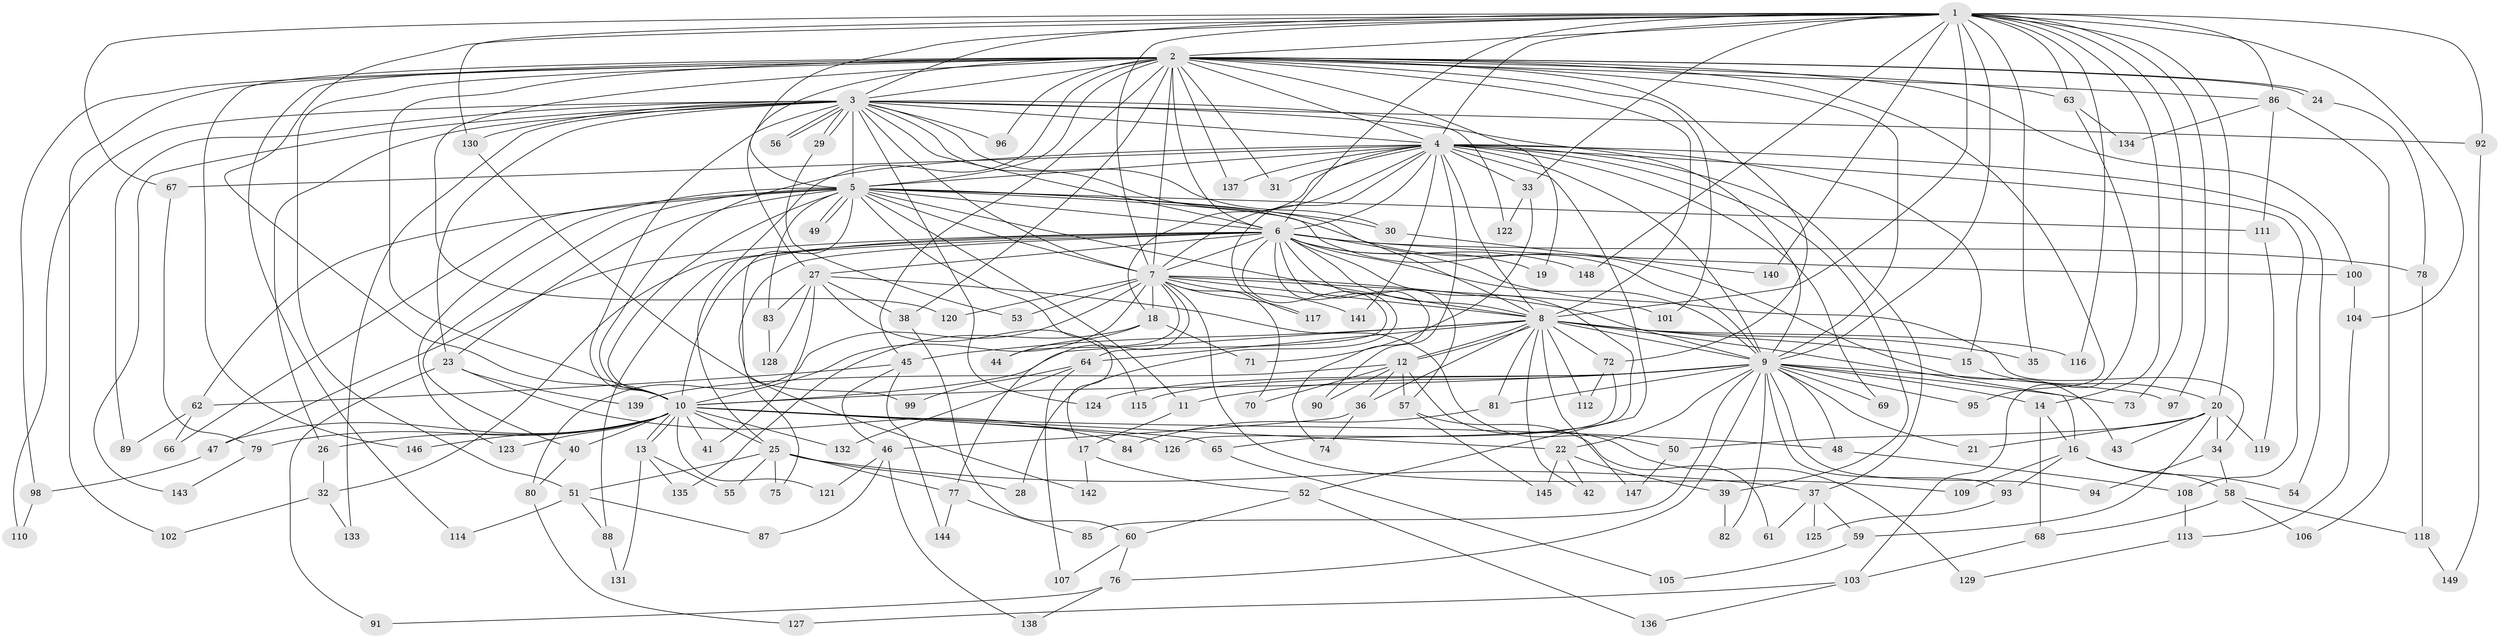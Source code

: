 // coarse degree distribution, {25: 0.022727272727272728, 2: 0.5227272727272727, 1: 0.3409090909090909, 3: 0.045454545454545456, 16: 0.022727272727272728, 6: 0.022727272727272728, 26: 0.022727272727272728}
// Generated by graph-tools (version 1.1) at 2025/49/03/04/25 21:49:05]
// undirected, 149 vertices, 323 edges
graph export_dot {
graph [start="1"]
  node [color=gray90,style=filled];
  1;
  2;
  3;
  4;
  5;
  6;
  7;
  8;
  9;
  10;
  11;
  12;
  13;
  14;
  15;
  16;
  17;
  18;
  19;
  20;
  21;
  22;
  23;
  24;
  25;
  26;
  27;
  28;
  29;
  30;
  31;
  32;
  33;
  34;
  35;
  36;
  37;
  38;
  39;
  40;
  41;
  42;
  43;
  44;
  45;
  46;
  47;
  48;
  49;
  50;
  51;
  52;
  53;
  54;
  55;
  56;
  57;
  58;
  59;
  60;
  61;
  62;
  63;
  64;
  65;
  66;
  67;
  68;
  69;
  70;
  71;
  72;
  73;
  74;
  75;
  76;
  77;
  78;
  79;
  80;
  81;
  82;
  83;
  84;
  85;
  86;
  87;
  88;
  89;
  90;
  91;
  92;
  93;
  94;
  95;
  96;
  97;
  98;
  99;
  100;
  101;
  102;
  103;
  104;
  105;
  106;
  107;
  108;
  109;
  110;
  111;
  112;
  113;
  114;
  115;
  116;
  117;
  118;
  119;
  120;
  121;
  122;
  123;
  124;
  125;
  126;
  127;
  128;
  129;
  130;
  131;
  132;
  133;
  134;
  135;
  136;
  137;
  138;
  139;
  140;
  141;
  142;
  143;
  144;
  145;
  146;
  147;
  148;
  149;
  1 -- 2;
  1 -- 3;
  1 -- 4;
  1 -- 5;
  1 -- 6;
  1 -- 7;
  1 -- 8;
  1 -- 9;
  1 -- 10;
  1 -- 14;
  1 -- 20;
  1 -- 33;
  1 -- 35;
  1 -- 63;
  1 -- 67;
  1 -- 73;
  1 -- 86;
  1 -- 92;
  1 -- 97;
  1 -- 104;
  1 -- 116;
  1 -- 130;
  1 -- 140;
  1 -- 148;
  2 -- 3;
  2 -- 4;
  2 -- 5;
  2 -- 6;
  2 -- 7;
  2 -- 8;
  2 -- 9;
  2 -- 10;
  2 -- 19;
  2 -- 24;
  2 -- 24;
  2 -- 25;
  2 -- 27;
  2 -- 31;
  2 -- 38;
  2 -- 45;
  2 -- 51;
  2 -- 63;
  2 -- 72;
  2 -- 86;
  2 -- 95;
  2 -- 96;
  2 -- 98;
  2 -- 100;
  2 -- 101;
  2 -- 102;
  2 -- 114;
  2 -- 120;
  2 -- 137;
  2 -- 146;
  3 -- 4;
  3 -- 5;
  3 -- 6;
  3 -- 7;
  3 -- 8;
  3 -- 9;
  3 -- 10;
  3 -- 23;
  3 -- 26;
  3 -- 29;
  3 -- 29;
  3 -- 30;
  3 -- 56;
  3 -- 56;
  3 -- 89;
  3 -- 92;
  3 -- 96;
  3 -- 110;
  3 -- 122;
  3 -- 124;
  3 -- 130;
  3 -- 133;
  3 -- 143;
  4 -- 5;
  4 -- 6;
  4 -- 7;
  4 -- 8;
  4 -- 9;
  4 -- 10;
  4 -- 15;
  4 -- 18;
  4 -- 31;
  4 -- 33;
  4 -- 37;
  4 -- 39;
  4 -- 52;
  4 -- 54;
  4 -- 67;
  4 -- 69;
  4 -- 90;
  4 -- 108;
  4 -- 117;
  4 -- 137;
  4 -- 141;
  5 -- 6;
  5 -- 7;
  5 -- 8;
  5 -- 9;
  5 -- 10;
  5 -- 11;
  5 -- 17;
  5 -- 23;
  5 -- 30;
  5 -- 40;
  5 -- 43;
  5 -- 49;
  5 -- 49;
  5 -- 62;
  5 -- 66;
  5 -- 83;
  5 -- 99;
  5 -- 111;
  5 -- 123;
  6 -- 7;
  6 -- 8;
  6 -- 9;
  6 -- 10;
  6 -- 19;
  6 -- 27;
  6 -- 28;
  6 -- 32;
  6 -- 34;
  6 -- 47;
  6 -- 57;
  6 -- 64;
  6 -- 65;
  6 -- 74;
  6 -- 75;
  6 -- 78;
  6 -- 88;
  6 -- 100;
  6 -- 148;
  7 -- 8;
  7 -- 9;
  7 -- 10;
  7 -- 18;
  7 -- 44;
  7 -- 53;
  7 -- 70;
  7 -- 77;
  7 -- 80;
  7 -- 101;
  7 -- 109;
  7 -- 117;
  7 -- 120;
  7 -- 141;
  8 -- 9;
  8 -- 10;
  8 -- 12;
  8 -- 12;
  8 -- 15;
  8 -- 16;
  8 -- 35;
  8 -- 36;
  8 -- 42;
  8 -- 45;
  8 -- 64;
  8 -- 72;
  8 -- 81;
  8 -- 112;
  8 -- 116;
  8 -- 147;
  9 -- 10;
  9 -- 11;
  9 -- 14;
  9 -- 21;
  9 -- 22;
  9 -- 48;
  9 -- 69;
  9 -- 73;
  9 -- 76;
  9 -- 81;
  9 -- 82;
  9 -- 85;
  9 -- 93;
  9 -- 94;
  9 -- 95;
  9 -- 97;
  9 -- 115;
  9 -- 124;
  10 -- 13;
  10 -- 13;
  10 -- 22;
  10 -- 25;
  10 -- 26;
  10 -- 40;
  10 -- 41;
  10 -- 47;
  10 -- 48;
  10 -- 65;
  10 -- 79;
  10 -- 121;
  10 -- 123;
  10 -- 126;
  10 -- 132;
  10 -- 146;
  11 -- 17;
  12 -- 36;
  12 -- 57;
  12 -- 70;
  12 -- 90;
  12 -- 129;
  12 -- 139;
  13 -- 55;
  13 -- 131;
  13 -- 135;
  14 -- 16;
  14 -- 68;
  15 -- 20;
  16 -- 54;
  16 -- 58;
  16 -- 93;
  16 -- 109;
  17 -- 52;
  17 -- 142;
  18 -- 44;
  18 -- 71;
  18 -- 135;
  20 -- 21;
  20 -- 34;
  20 -- 43;
  20 -- 50;
  20 -- 59;
  20 -- 119;
  22 -- 39;
  22 -- 42;
  22 -- 145;
  23 -- 84;
  23 -- 91;
  23 -- 139;
  24 -- 78;
  25 -- 28;
  25 -- 37;
  25 -- 51;
  25 -- 55;
  25 -- 75;
  25 -- 77;
  26 -- 32;
  27 -- 38;
  27 -- 41;
  27 -- 50;
  27 -- 83;
  27 -- 115;
  27 -- 128;
  29 -- 53;
  30 -- 140;
  32 -- 102;
  32 -- 133;
  33 -- 71;
  33 -- 122;
  34 -- 58;
  34 -- 94;
  36 -- 46;
  36 -- 74;
  37 -- 59;
  37 -- 61;
  37 -- 125;
  38 -- 60;
  39 -- 82;
  40 -- 80;
  45 -- 46;
  45 -- 62;
  45 -- 144;
  46 -- 87;
  46 -- 121;
  46 -- 138;
  47 -- 98;
  48 -- 108;
  50 -- 147;
  51 -- 87;
  51 -- 88;
  51 -- 114;
  52 -- 60;
  52 -- 136;
  57 -- 61;
  57 -- 145;
  58 -- 68;
  58 -- 106;
  58 -- 118;
  59 -- 105;
  60 -- 76;
  60 -- 107;
  62 -- 66;
  62 -- 89;
  63 -- 103;
  63 -- 134;
  64 -- 99;
  64 -- 107;
  64 -- 132;
  65 -- 105;
  67 -- 79;
  68 -- 103;
  72 -- 112;
  72 -- 126;
  76 -- 91;
  76 -- 138;
  77 -- 85;
  77 -- 144;
  78 -- 118;
  79 -- 143;
  80 -- 127;
  81 -- 84;
  83 -- 128;
  86 -- 106;
  86 -- 111;
  86 -- 134;
  88 -- 131;
  92 -- 149;
  93 -- 125;
  98 -- 110;
  100 -- 104;
  103 -- 127;
  103 -- 136;
  104 -- 113;
  108 -- 113;
  111 -- 119;
  113 -- 129;
  118 -- 149;
  130 -- 142;
}

